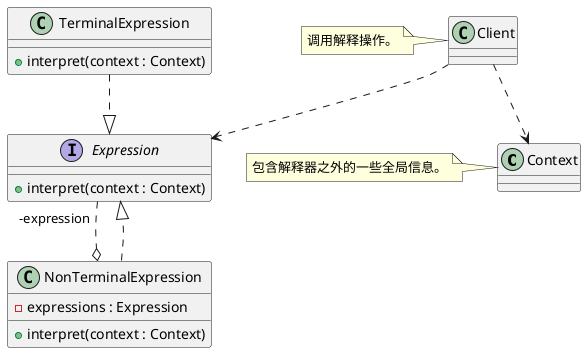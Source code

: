 @startuml

class Context {
}

interface Expression {
    + interpret(context : Context)
}

class TerminalExpression {
    + interpret(context : Context)
}

class NonTerminalExpression {
    - expressions : Expression
    + interpret(context : Context)
}

class Client {
}

TerminalExpression ..|> Expression
NonTerminalExpression ..|> Expression
Expression "-expression" ..o NonTerminalExpression
Client ..> Expression
Client ..> Context

note left of Context
    包含解释器之外的一些全局信息。
end note

note left of Client
     调用解释操作。
end note

@enduml
